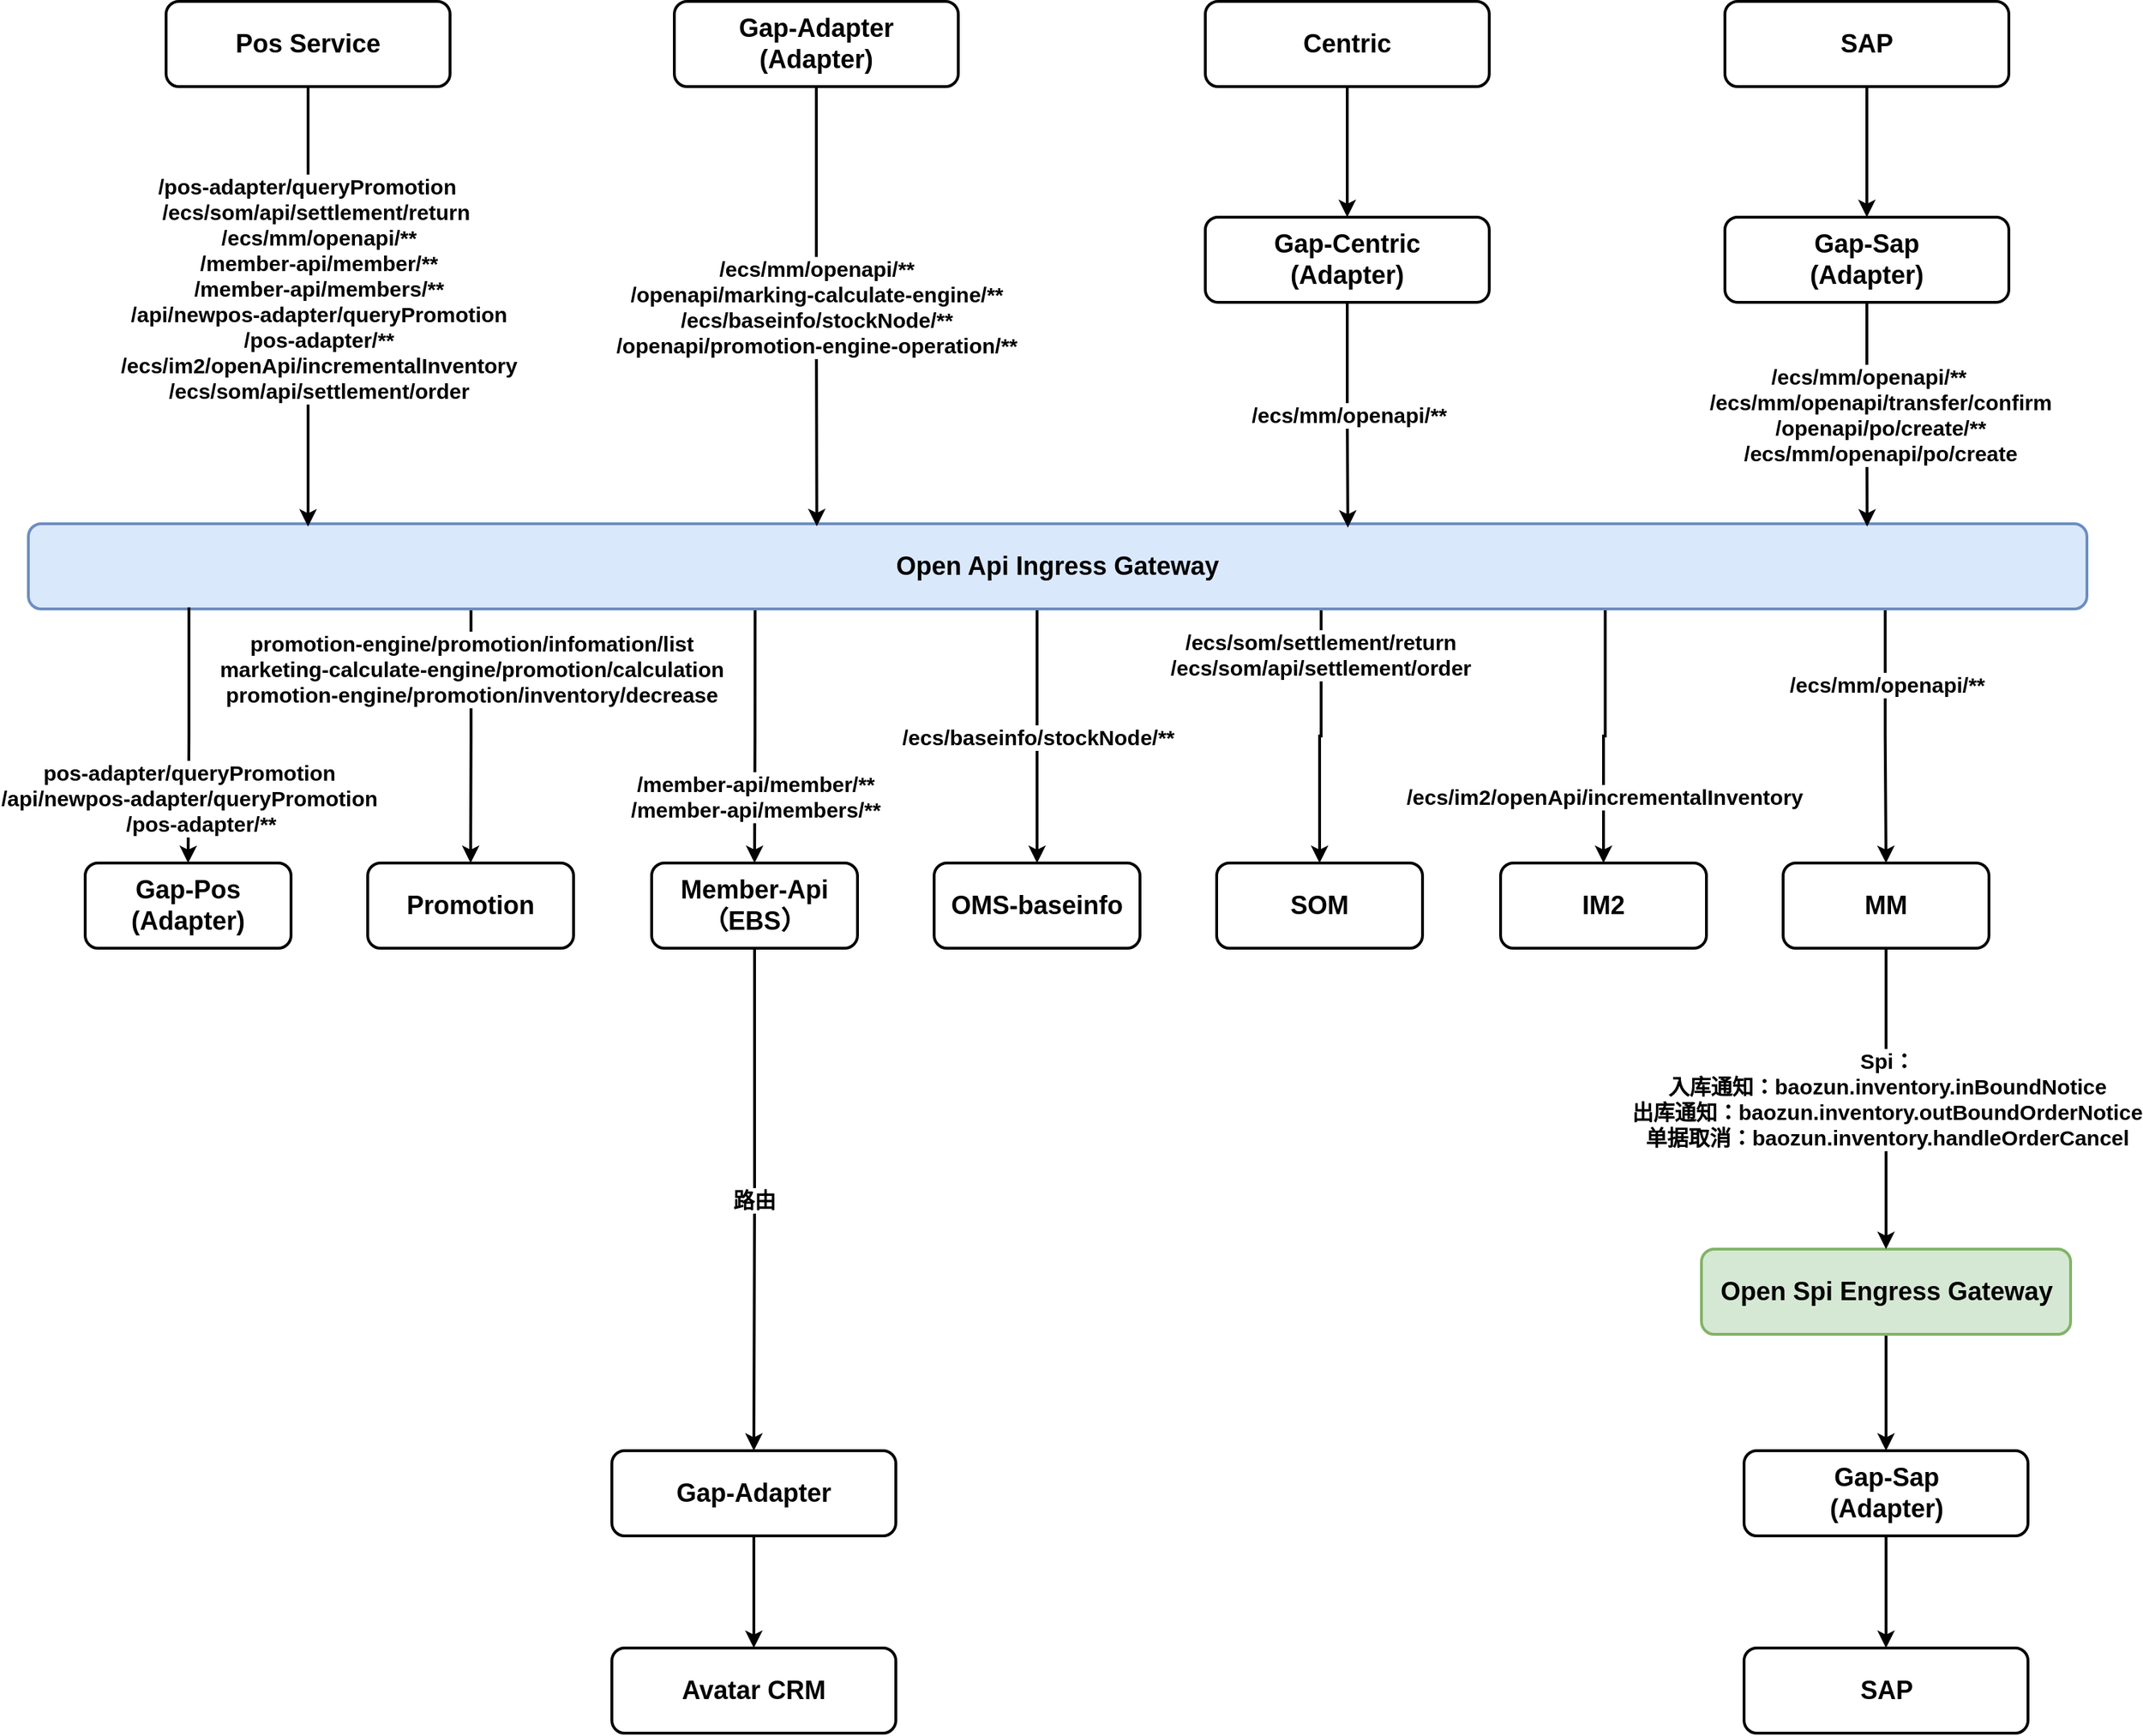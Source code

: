 <mxfile version="24.1.0" type="github" pages="2">
  <diagram name="gap" id="mRCGRJypWsmpzb2VFlEM">
    <mxGraphModel dx="2876" dy="2246" grid="1" gridSize="10" guides="1" tooltips="1" connect="1" arrows="1" fold="1" page="1" pageScale="1" pageWidth="827" pageHeight="1169" math="0" shadow="0">
      <root>
        <mxCell id="0" />
        <mxCell id="1" parent="0" />
        <mxCell id="X8uHloKiftdKXZpLW0yQ-24" value="promotion-engine/promotion/infomation/list&lt;br&gt;marketing-calculate-engine/promotion/calculation&lt;br&gt;promotion-engine/promotion/inventory/decrease" style="edgeStyle=orthogonalEdgeStyle;rounded=0;orthogonalLoop=1;jettySize=auto;html=1;exitX=0.215;exitY=0.995;exitDx=0;exitDy=0;exitPerimeter=0;fontSize=15;fontStyle=1;strokeWidth=2;" edge="1" parent="1" source="X8uHloKiftdKXZpLW0yQ-1" target="X8uHloKiftdKXZpLW0yQ-9">
          <mxGeometry x="-0.529" relative="1" as="geometry">
            <mxPoint as="offset" />
          </mxGeometry>
        </mxCell>
        <mxCell id="X8uHloKiftdKXZpLW0yQ-27" value="&lt;div style=&quot;font-size: 15px;&quot;&gt;/member-api/member/**&lt;/div&gt;&lt;div style=&quot;font-size: 15px;&quot;&gt;/member-api/members/**&lt;br style=&quot;font-size: 15px;&quot;&gt;&lt;/div&gt;" style="edgeStyle=orthogonalEdgeStyle;rounded=0;orthogonalLoop=1;jettySize=auto;html=1;exitX=0.353;exitY=0.983;exitDx=0;exitDy=0;exitPerimeter=0;fontSize=15;fontStyle=1;strokeWidth=2;" edge="1" parent="1" source="X8uHloKiftdKXZpLW0yQ-1" target="X8uHloKiftdKXZpLW0yQ-4">
          <mxGeometry x="0.485" relative="1" as="geometry">
            <mxPoint x="310" y="110" as="sourcePoint" />
            <mxPoint y="-1" as="offset" />
          </mxGeometry>
        </mxCell>
        <mxCell id="X8uHloKiftdKXZpLW0yQ-33" value="/ecs/mm/openapi/**" style="edgeStyle=orthogonalEdgeStyle;rounded=0;orthogonalLoop=1;jettySize=auto;html=1;exitX=0.902;exitY=0.981;exitDx=0;exitDy=0;entryX=0.5;entryY=0;entryDx=0;entryDy=0;exitPerimeter=0;fontSize=15;fontStyle=1;strokeWidth=2;" edge="1" parent="1" source="X8uHloKiftdKXZpLW0yQ-1" target="X8uHloKiftdKXZpLW0yQ-3">
          <mxGeometry x="-0.412" y="1" relative="1" as="geometry">
            <mxPoint y="1" as="offset" />
          </mxGeometry>
        </mxCell>
        <mxCell id="X8uHloKiftdKXZpLW0yQ-34" value="&lt;div style=&quot;font-size: 15px;&quot;&gt;/ecs/som/settlement/return&lt;/div&gt;&lt;div style=&quot;font-size: 15px;&quot;&gt;/ecs/som/api/settlement/order&lt;/div&gt;" style="edgeStyle=orthogonalEdgeStyle;rounded=0;orthogonalLoop=1;jettySize=auto;html=1;exitX=0.628;exitY=1.004;exitDx=0;exitDy=0;exitPerimeter=0;fontSize=15;fontStyle=1;strokeWidth=2;" edge="1" parent="1" source="X8uHloKiftdKXZpLW0yQ-1" target="X8uHloKiftdKXZpLW0yQ-28">
          <mxGeometry x="-0.647" y="-1" relative="1" as="geometry">
            <mxPoint x="666" y="110" as="sourcePoint" />
            <mxPoint as="offset" />
          </mxGeometry>
        </mxCell>
        <mxCell id="X8uHloKiftdKXZpLW0yQ-37" value="/ecs/im2/openApi/incrementalInventory" style="edgeStyle=orthogonalEdgeStyle;rounded=0;orthogonalLoop=1;jettySize=auto;html=1;exitX=0.766;exitY=0.981;exitDx=0;exitDy=0;exitPerimeter=0;fontSize=15;fontStyle=1;strokeWidth=2;" edge="1" parent="1" source="X8uHloKiftdKXZpLW0yQ-1" target="X8uHloKiftdKXZpLW0yQ-36">
          <mxGeometry x="0.481" relative="1" as="geometry">
            <mxPoint x="870" y="100" as="sourcePoint" />
            <mxPoint as="offset" />
          </mxGeometry>
        </mxCell>
        <mxCell id="X8uHloKiftdKXZpLW0yQ-39" value="/ecs/baseinfo/stockNode/**" style="edgeStyle=orthogonalEdgeStyle;rounded=0;orthogonalLoop=1;jettySize=auto;html=1;exitX=0.49;exitY=0.993;exitDx=0;exitDy=0;exitPerimeter=0;fontSize=15;fontStyle=1;strokeWidth=2;" edge="1" parent="1" source="X8uHloKiftdKXZpLW0yQ-1" target="X8uHloKiftdKXZpLW0yQ-38">
          <mxGeometry x="0.003" relative="1" as="geometry">
            <mxPoint as="offset" />
          </mxGeometry>
        </mxCell>
        <mxCell id="X8uHloKiftdKXZpLW0yQ-1" value="Open Api Ingress Gateway" style="rounded=1;whiteSpace=wrap;html=1;strokeWidth=2;fontSize=18;fontStyle=1;align=center;fillColor=#dae8fc;strokeColor=#6c8ebf;" vertex="1" parent="1">
          <mxGeometry x="-200" y="48" width="1450" height="60" as="geometry" />
        </mxCell>
        <mxCell id="X8uHloKiftdKXZpLW0yQ-18" style="edgeStyle=orthogonalEdgeStyle;rounded=0;orthogonalLoop=1;jettySize=auto;html=1;exitX=0.5;exitY=1;exitDx=0;exitDy=0;strokeWidth=2;" edge="1" parent="1" source="X8uHloKiftdKXZpLW0yQ-2" target="X8uHloKiftdKXZpLW0yQ-17">
          <mxGeometry relative="1" as="geometry" />
        </mxCell>
        <mxCell id="X8uHloKiftdKXZpLW0yQ-2" value="Open Spi Engress Gateway" style="rounded=1;whiteSpace=wrap;html=1;strokeWidth=2;fontSize=18;fontStyle=1;align=center;fillColor=#d5e8d4;strokeColor=#82b366;" vertex="1" parent="1">
          <mxGeometry x="978.5" y="559" width="260" height="60" as="geometry" />
        </mxCell>
        <mxCell id="X8uHloKiftdKXZpLW0yQ-12" value="&lt;div style=&quot;font-size: 15px;&quot;&gt;Spi：&lt;/div&gt;&lt;div style=&quot;font-size: 15px;&quot;&gt;入库通知：baozun.inventory.inBoundNotice&lt;/div&gt;&lt;div style=&quot;font-size: 15px;&quot;&gt;出库通知：baozun.inventory.outBoundOrderNotice&lt;/div&gt;&lt;div style=&quot;font-size: 15px;&quot;&gt;单据取消：baozun.inventory.handleOrderCancel&lt;/div&gt;" style="edgeStyle=orthogonalEdgeStyle;rounded=0;orthogonalLoop=1;jettySize=auto;html=1;exitX=0.5;exitY=1;exitDx=0;exitDy=0;fontSize=15;fontStyle=1;strokeWidth=2;" edge="1" parent="1" source="X8uHloKiftdKXZpLW0yQ-3" target="X8uHloKiftdKXZpLW0yQ-2">
          <mxGeometry x="-0.003" relative="1" as="geometry">
            <mxPoint as="offset" />
          </mxGeometry>
        </mxCell>
        <mxCell id="X8uHloKiftdKXZpLW0yQ-3" value="MM" style="rounded=1;whiteSpace=wrap;html=1;strokeWidth=2;fontSize=18;fontStyle=1;align=center;flipH=0;" vertex="1" parent="1">
          <mxGeometry x="1036" y="287" width="145" height="60" as="geometry" />
        </mxCell>
        <mxCell id="X8uHloKiftdKXZpLW0yQ-21" value="路由" style="edgeStyle=orthogonalEdgeStyle;rounded=0;orthogonalLoop=1;jettySize=auto;html=1;exitX=0.5;exitY=1;exitDx=0;exitDy=0;fontSize=15;fontStyle=1;strokeWidth=2;" edge="1" parent="1" source="X8uHloKiftdKXZpLW0yQ-4" target="X8uHloKiftdKXZpLW0yQ-20">
          <mxGeometry relative="1" as="geometry" />
        </mxCell>
        <mxCell id="X8uHloKiftdKXZpLW0yQ-4" value="&lt;div&gt;Member-Api&lt;/div&gt;&lt;div&gt;（EBS）&lt;br&gt;&lt;/div&gt;" style="rounded=1;whiteSpace=wrap;html=1;strokeWidth=2;fontSize=18;fontStyle=1;align=center;flipH=0;" vertex="1" parent="1">
          <mxGeometry x="239" y="287" width="145" height="60" as="geometry" />
        </mxCell>
        <mxCell id="X8uHloKiftdKXZpLW0yQ-5" value="&lt;div&gt;Gap-Pos&lt;/div&gt;&lt;div&gt;(Adapter)&lt;br&gt;&lt;/div&gt;" style="rounded=1;whiteSpace=wrap;html=1;strokeWidth=2;fontSize=18;fontStyle=1;align=center;" vertex="1" parent="1">
          <mxGeometry x="-160" y="287" width="145" height="60" as="geometry" />
        </mxCell>
        <mxCell id="X8uHloKiftdKXZpLW0yQ-7" style="edgeStyle=orthogonalEdgeStyle;rounded=0;orthogonalLoop=1;jettySize=auto;html=1;exitX=0.5;exitY=1;exitDx=0;exitDy=0;strokeWidth=2;" edge="1" parent="1" source="X8uHloKiftdKXZpLW0yQ-6">
          <mxGeometry relative="1" as="geometry">
            <mxPoint x="-3" y="50" as="targetPoint" />
          </mxGeometry>
        </mxCell>
        <mxCell id="X8uHloKiftdKXZpLW0yQ-40" value="/pos-adapter/queryPromotion&lt;br style=&quot;font-size: 15px;&quot;&gt;&amp;nbsp;&amp;nbsp; /ecs/som/api/settlement/return&lt;br style=&quot;font-size: 15px;&quot;&gt;&amp;nbsp;&amp;nbsp;&amp;nbsp; /ecs/mm/openapi/**&lt;br style=&quot;font-size: 15px;&quot;&gt;&amp;nbsp;&amp;nbsp;&amp;nbsp; /member-api/member/**&lt;br style=&quot;font-size: 15px;&quot;&gt;&amp;nbsp;&amp;nbsp;&amp;nbsp; /member-api/members/**&lt;br style=&quot;font-size: 15px;&quot;&gt;&amp;nbsp;&amp;nbsp;&amp;nbsp; /api/newpos-adapter/queryPromotion&lt;br style=&quot;font-size: 15px;&quot;&gt;&amp;nbsp;&amp;nbsp;&amp;nbsp; /pos-adapter/**&lt;br style=&quot;font-size: 15px;&quot;&gt;&amp;nbsp;&amp;nbsp;&amp;nbsp; /ecs/im2/openApi/incrementalInventory&lt;br style=&quot;font-size: 15px;&quot;&gt;&amp;nbsp;&amp;nbsp;&amp;nbsp; /ecs/som/api/settlement/order" style="edgeLabel;html=1;align=center;verticalAlign=middle;resizable=0;points=[];fontSize=15;fontStyle=1" vertex="1" connectable="0" parent="X8uHloKiftdKXZpLW0yQ-7">
          <mxGeometry x="-0.085" y="-1" relative="1" as="geometry">
            <mxPoint as="offset" />
          </mxGeometry>
        </mxCell>
        <mxCell id="X8uHloKiftdKXZpLW0yQ-6" value="&lt;div&gt;Pos Service&lt;br&gt;&lt;/div&gt;" style="rounded=1;whiteSpace=wrap;html=1;strokeWidth=2;fontSize=18;fontStyle=1;align=center;" vertex="1" parent="1">
          <mxGeometry x="-103" y="-320" width="200" height="60" as="geometry" />
        </mxCell>
        <mxCell id="X8uHloKiftdKXZpLW0yQ-8" value="&lt;div style=&quot;font-size: 15px;&quot;&gt;pos-adapter/queryPromotion&lt;/div&gt;&lt;div style=&quot;font-size: 15px;&quot;&gt;/api/newpos-adapter/queryPromotion&lt;br style=&quot;font-size: 15px;&quot;&gt;&amp;nbsp;&amp;nbsp;&amp;nbsp; /pos-adapter/**&lt;/div&gt;" style="edgeStyle=orthogonalEdgeStyle;rounded=0;orthogonalLoop=1;jettySize=auto;html=1;exitX=0.078;exitY=0.981;exitDx=0;exitDy=0;exitPerimeter=0;fontSize=15;fontStyle=1;strokeWidth=2;" edge="1" parent="1" source="X8uHloKiftdKXZpLW0yQ-1" target="X8uHloKiftdKXZpLW0yQ-5">
          <mxGeometry x="0.487" relative="1" as="geometry">
            <mxPoint x="-70" y="110" as="sourcePoint" />
            <mxPoint x="120" y="50" as="targetPoint" />
            <mxPoint as="offset" />
          </mxGeometry>
        </mxCell>
        <mxCell id="X8uHloKiftdKXZpLW0yQ-9" value="&lt;div&gt;Promotion&lt;br&gt;&lt;/div&gt;" style="rounded=1;whiteSpace=wrap;html=1;strokeWidth=2;fontSize=18;fontStyle=1;align=center;flipH=0;" vertex="1" parent="1">
          <mxGeometry x="39" y="287" width="145" height="60" as="geometry" />
        </mxCell>
        <mxCell id="X8uHloKiftdKXZpLW0yQ-10" value="&lt;div&gt;Gap-Sap&lt;/div&gt;&lt;div&gt;(Adapter)&lt;br&gt;&lt;/div&gt;" style="rounded=1;whiteSpace=wrap;html=1;strokeWidth=2;fontSize=18;fontStyle=1;align=center;" vertex="1" parent="1">
          <mxGeometry x="995" y="-168.02" width="200" height="60" as="geometry" />
        </mxCell>
        <mxCell id="X8uHloKiftdKXZpLW0yQ-11" value="&lt;div&gt;Gap-Centric&lt;/div&gt;&lt;div&gt;(Adapter)&lt;br&gt;&lt;/div&gt;" style="rounded=1;whiteSpace=wrap;html=1;strokeWidth=2;fontSize=18;fontStyle=1;align=center;" vertex="1" parent="1">
          <mxGeometry x="629" y="-168.02" width="200" height="60" as="geometry" />
        </mxCell>
        <mxCell id="X8uHloKiftdKXZpLW0yQ-14" style="edgeStyle=orthogonalEdgeStyle;rounded=0;orthogonalLoop=1;jettySize=auto;html=1;exitX=0.5;exitY=1;exitDx=0;exitDy=0;strokeWidth=2;" edge="1" parent="1" source="X8uHloKiftdKXZpLW0yQ-13" target="X8uHloKiftdKXZpLW0yQ-10">
          <mxGeometry relative="1" as="geometry" />
        </mxCell>
        <mxCell id="X8uHloKiftdKXZpLW0yQ-13" value="SAP" style="rounded=1;whiteSpace=wrap;html=1;strokeWidth=2;fontSize=18;fontStyle=1;align=center;" vertex="1" parent="1">
          <mxGeometry x="995" y="-320" width="200" height="60" as="geometry" />
        </mxCell>
        <mxCell id="X8uHloKiftdKXZpLW0yQ-15" value="/ecs/mm/openapi/**&#xa;&amp;nbsp;&amp;nbsp;&amp;nbsp; /ecs/mm/openapi/transfer/confirm&#xa;&amp;nbsp;&amp;nbsp;&amp;nbsp; /openapi/po/create/**&#xa;&amp;nbsp;&amp;nbsp;&amp;nbsp; /ecs/mm/openapi/po/create" style="edgeStyle=orthogonalEdgeStyle;rounded=0;orthogonalLoop=1;jettySize=auto;html=1;exitX=0.5;exitY=1;exitDx=0;exitDy=0;entryX=0.896;entryY=0.033;entryDx=0;entryDy=0;entryPerimeter=0;fontSize=15;fontStyle=1;strokeWidth=2;" edge="1" parent="1" source="X8uHloKiftdKXZpLW0yQ-10">
          <mxGeometry relative="1" as="geometry">
            <mxPoint x="1095.2" y="49.98" as="targetPoint" />
          </mxGeometry>
        </mxCell>
        <mxCell id="X8uHloKiftdKXZpLW0yQ-16" value="SAP" style="rounded=1;whiteSpace=wrap;html=1;strokeWidth=2;fontSize=18;fontStyle=1;align=center;" vertex="1" parent="1">
          <mxGeometry x="1008.5" y="840" width="200" height="60" as="geometry" />
        </mxCell>
        <mxCell id="X8uHloKiftdKXZpLW0yQ-19" style="edgeStyle=orthogonalEdgeStyle;rounded=0;orthogonalLoop=1;jettySize=auto;html=1;exitX=0.5;exitY=1;exitDx=0;exitDy=0;strokeWidth=2;" edge="1" parent="1" source="X8uHloKiftdKXZpLW0yQ-17" target="X8uHloKiftdKXZpLW0yQ-16">
          <mxGeometry relative="1" as="geometry" />
        </mxCell>
        <mxCell id="X8uHloKiftdKXZpLW0yQ-17" value="&lt;div&gt;Gap-Sap&lt;/div&gt;&lt;div&gt;(Adapter)&lt;/div&gt;" style="rounded=1;whiteSpace=wrap;html=1;strokeWidth=2;fontSize=18;fontStyle=1;align=center;" vertex="1" parent="1">
          <mxGeometry x="1008.5" y="701" width="200" height="60" as="geometry" />
        </mxCell>
        <mxCell id="X8uHloKiftdKXZpLW0yQ-23" style="edgeStyle=orthogonalEdgeStyle;rounded=0;orthogonalLoop=1;jettySize=auto;html=1;strokeWidth=2;" edge="1" parent="1" source="X8uHloKiftdKXZpLW0yQ-20" target="X8uHloKiftdKXZpLW0yQ-22">
          <mxGeometry relative="1" as="geometry" />
        </mxCell>
        <mxCell id="X8uHloKiftdKXZpLW0yQ-20" value="Gap-Adapter" style="rounded=1;whiteSpace=wrap;html=1;strokeWidth=2;fontSize=18;fontStyle=1;align=center;" vertex="1" parent="1">
          <mxGeometry x="211" y="701" width="200" height="60" as="geometry" />
        </mxCell>
        <mxCell id="X8uHloKiftdKXZpLW0yQ-22" value="Avatar CRM" style="rounded=1;whiteSpace=wrap;html=1;strokeWidth=2;fontSize=18;fontStyle=1;align=center;" vertex="1" parent="1">
          <mxGeometry x="211" y="840" width="200" height="60" as="geometry" />
        </mxCell>
        <mxCell id="X8uHloKiftdKXZpLW0yQ-25" value="&lt;div&gt;Gap-Adapter&lt;/div&gt;&lt;div&gt;(Adapter)&lt;br&gt;&lt;/div&gt;" style="rounded=1;whiteSpace=wrap;html=1;strokeWidth=2;fontSize=18;fontStyle=1;align=center;" vertex="1" parent="1">
          <mxGeometry x="255" y="-320" width="200" height="60" as="geometry" />
        </mxCell>
        <mxCell id="X8uHloKiftdKXZpLW0yQ-31" style="edgeStyle=orthogonalEdgeStyle;rounded=0;orthogonalLoop=1;jettySize=auto;html=1;exitX=0.5;exitY=1;exitDx=0;exitDy=0;strokeWidth=2;" edge="1" parent="1" source="X8uHloKiftdKXZpLW0yQ-26" target="X8uHloKiftdKXZpLW0yQ-11">
          <mxGeometry relative="1" as="geometry" />
        </mxCell>
        <mxCell id="X8uHloKiftdKXZpLW0yQ-26" value="&lt;div&gt;Centric&lt;/div&gt;" style="rounded=1;whiteSpace=wrap;html=1;strokeWidth=2;fontSize=18;fontStyle=1;align=center;" vertex="1" parent="1">
          <mxGeometry x="629" y="-320" width="200" height="60" as="geometry" />
        </mxCell>
        <mxCell id="X8uHloKiftdKXZpLW0yQ-28" value="SOM" style="rounded=1;whiteSpace=wrap;html=1;strokeWidth=2;fontSize=18;fontStyle=1;align=center;flipH=0;" vertex="1" parent="1">
          <mxGeometry x="637" y="287" width="145" height="60" as="geometry" />
        </mxCell>
        <mxCell id="X8uHloKiftdKXZpLW0yQ-29" value="&lt;div style=&quot;font-size: 15px;&quot;&gt;/ecs/mm/openapi/**&lt;/div&gt;&lt;div style=&quot;font-size: 15px;&quot;&gt;/openapi/marking-calculate-engine/**&lt;/div&gt;&lt;div style=&quot;font-size: 15px;&quot;&gt;/ecs/baseinfo/stockNode/**&lt;/div&gt;&lt;div style=&quot;font-size: 15px;&quot;&gt;/openapi/promotion-engine-operation/**&lt;br style=&quot;font-size: 15px;&quot;&gt;&lt;/div&gt;" style="edgeStyle=orthogonalEdgeStyle;rounded=0;orthogonalLoop=1;jettySize=auto;html=1;exitX=0.5;exitY=1;exitDx=0;exitDy=0;entryX=0.383;entryY=0.029;entryDx=0;entryDy=0;entryPerimeter=0;fontSize=15;fontStyle=1;strokeWidth=2;" edge="1" parent="1" source="X8uHloKiftdKXZpLW0yQ-25" target="X8uHloKiftdKXZpLW0yQ-1">
          <mxGeometry relative="1" as="geometry">
            <mxPoint x="350" y="40" as="targetPoint" />
          </mxGeometry>
        </mxCell>
        <mxCell id="X8uHloKiftdKXZpLW0yQ-30" value="/ecs/mm/openapi/**" style="edgeStyle=orthogonalEdgeStyle;rounded=0;orthogonalLoop=1;jettySize=auto;html=1;exitX=0.5;exitY=1;exitDx=0;exitDy=0;entryX=0.632;entryY=0.045;entryDx=0;entryDy=0;entryPerimeter=0;fontSize=15;fontStyle=1;strokeWidth=2;" edge="1" parent="1" source="X8uHloKiftdKXZpLW0yQ-11">
          <mxGeometry relative="1" as="geometry">
            <mxPoint x="729.4" y="50.7" as="targetPoint" />
          </mxGeometry>
        </mxCell>
        <mxCell id="X8uHloKiftdKXZpLW0yQ-36" value="&lt;div&gt;IM2&lt;/div&gt;" style="rounded=1;whiteSpace=wrap;html=1;strokeWidth=2;fontSize=18;fontStyle=1;align=center;flipH=0;" vertex="1" parent="1">
          <mxGeometry x="837" y="287" width="145" height="60" as="geometry" />
        </mxCell>
        <mxCell id="X8uHloKiftdKXZpLW0yQ-38" value="&lt;div&gt;OMS-baseinfo&lt;/div&gt;" style="rounded=1;whiteSpace=wrap;html=1;strokeWidth=2;fontSize=18;fontStyle=1;align=center;flipH=0;" vertex="1" parent="1">
          <mxGeometry x="438" y="287" width="145" height="60" as="geometry" />
        </mxCell>
      </root>
    </mxGraphModel>
  </diagram>
  <diagram id="uZds1PYNyVF_uR8HjyOM" name="open-api-with-project">
    <mxGraphModel dx="1434" dy="754" grid="1" gridSize="10" guides="1" tooltips="1" connect="1" arrows="1" fold="1" page="1" pageScale="1" pageWidth="827" pageHeight="1169" math="0" shadow="0">
      <root>
        <mxCell id="0" />
        <mxCell id="1" parent="0" />
      </root>
    </mxGraphModel>
  </diagram>
</mxfile>
